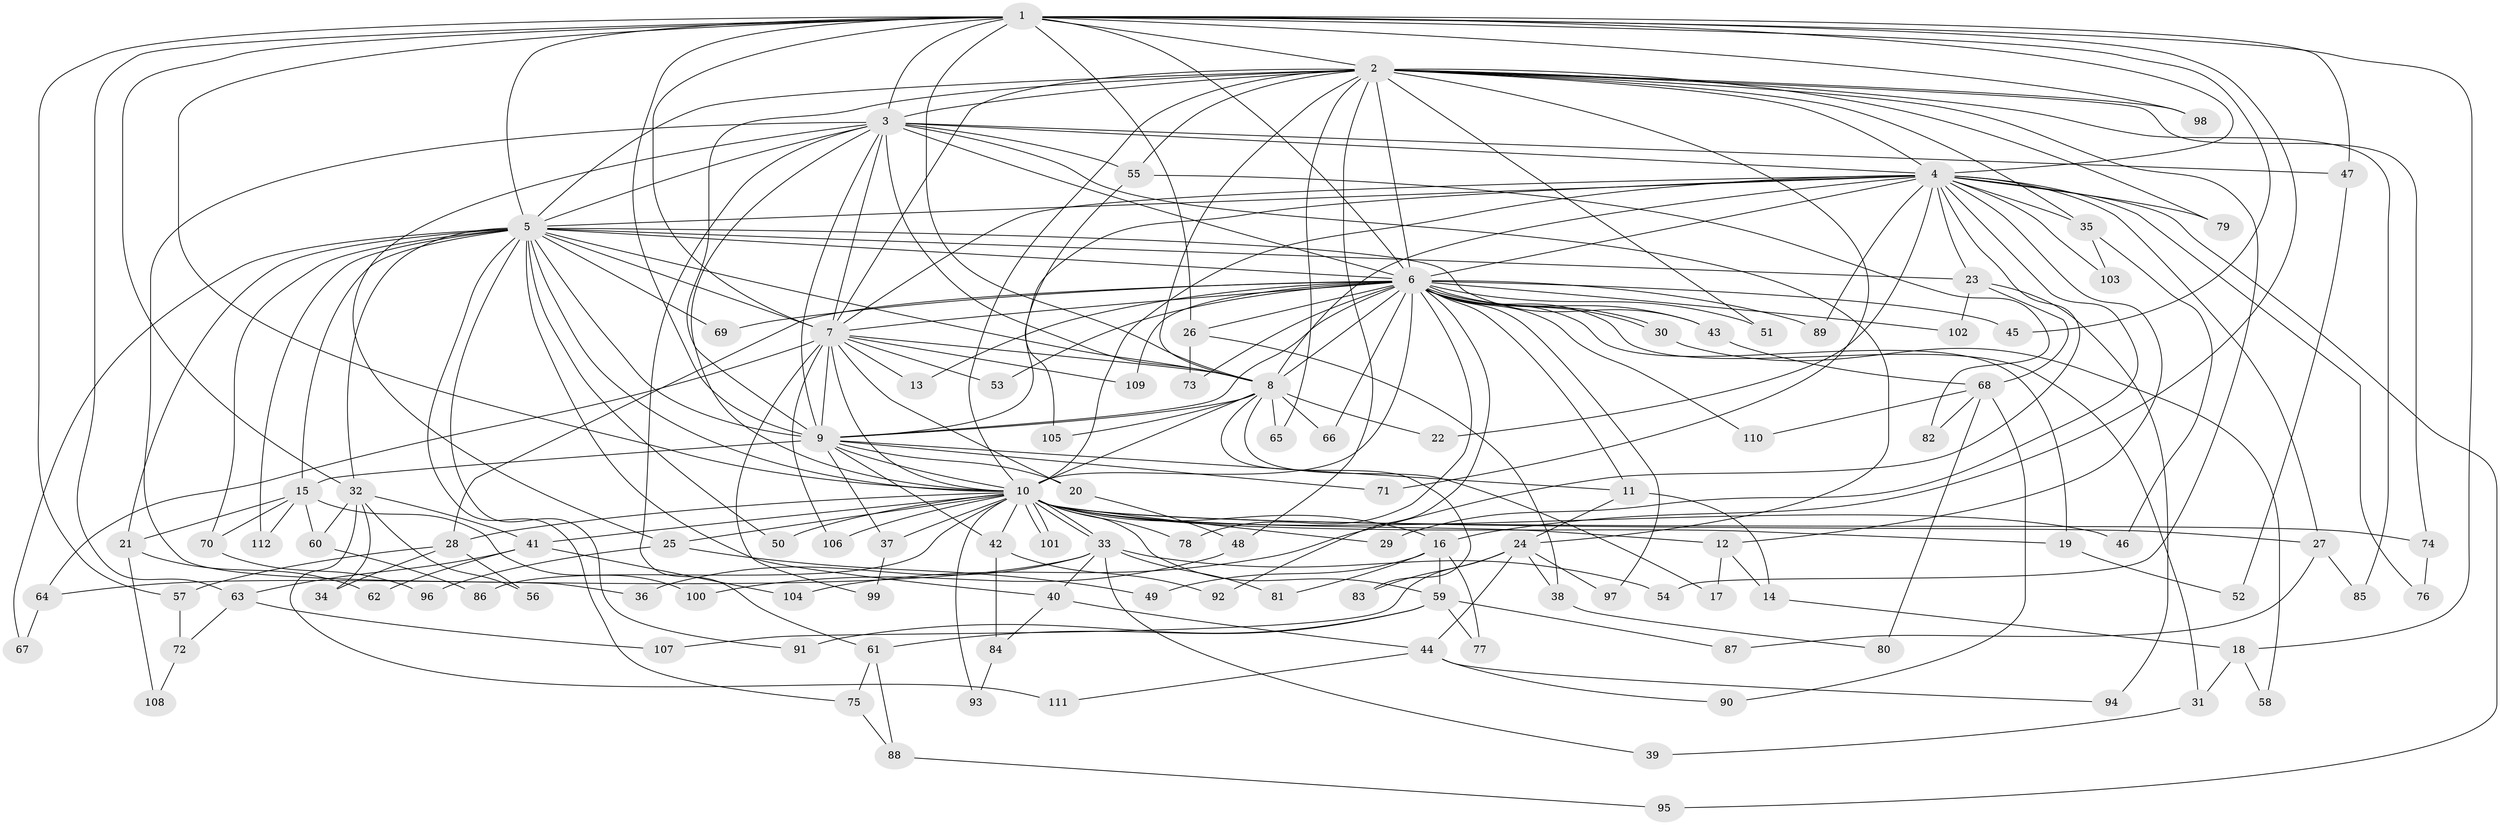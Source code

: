 // coarse degree distribution, {17: 0.011904761904761904, 24: 0.011904761904761904, 14: 0.011904761904761904, 18: 0.011904761904761904, 21: 0.011904761904761904, 33: 0.011904761904761904, 13: 0.011904761904761904, 31: 0.011904761904761904, 8: 0.023809523809523808, 4: 0.08333333333333333, 2: 0.4880952380952381, 3: 0.20238095238095238, 7: 0.023809523809523808, 5: 0.05952380952380952, 6: 0.011904761904761904, 1: 0.011904761904761904}
// Generated by graph-tools (version 1.1) at 2025/41/03/06/25 10:41:40]
// undirected, 112 vertices, 249 edges
graph export_dot {
graph [start="1"]
  node [color=gray90,style=filled];
  1;
  2;
  3;
  4;
  5;
  6;
  7;
  8;
  9;
  10;
  11;
  12;
  13;
  14;
  15;
  16;
  17;
  18;
  19;
  20;
  21;
  22;
  23;
  24;
  25;
  26;
  27;
  28;
  29;
  30;
  31;
  32;
  33;
  34;
  35;
  36;
  37;
  38;
  39;
  40;
  41;
  42;
  43;
  44;
  45;
  46;
  47;
  48;
  49;
  50;
  51;
  52;
  53;
  54;
  55;
  56;
  57;
  58;
  59;
  60;
  61;
  62;
  63;
  64;
  65;
  66;
  67;
  68;
  69;
  70;
  71;
  72;
  73;
  74;
  75;
  76;
  77;
  78;
  79;
  80;
  81;
  82;
  83;
  84;
  85;
  86;
  87;
  88;
  89;
  90;
  91;
  92;
  93;
  94;
  95;
  96;
  97;
  98;
  99;
  100;
  101;
  102;
  103;
  104;
  105;
  106;
  107;
  108;
  109;
  110;
  111;
  112;
  1 -- 2;
  1 -- 3;
  1 -- 4;
  1 -- 5;
  1 -- 6;
  1 -- 7;
  1 -- 8;
  1 -- 9;
  1 -- 10;
  1 -- 16;
  1 -- 18;
  1 -- 26;
  1 -- 32;
  1 -- 45;
  1 -- 47;
  1 -- 57;
  1 -- 63;
  1 -- 98;
  2 -- 3;
  2 -- 4;
  2 -- 5;
  2 -- 6;
  2 -- 7;
  2 -- 8;
  2 -- 9;
  2 -- 10;
  2 -- 35;
  2 -- 48;
  2 -- 51;
  2 -- 54;
  2 -- 55;
  2 -- 65;
  2 -- 71;
  2 -- 74;
  2 -- 79;
  2 -- 85;
  2 -- 98;
  3 -- 4;
  3 -- 5;
  3 -- 6;
  3 -- 7;
  3 -- 8;
  3 -- 9;
  3 -- 10;
  3 -- 24;
  3 -- 25;
  3 -- 36;
  3 -- 47;
  3 -- 55;
  3 -- 61;
  4 -- 5;
  4 -- 6;
  4 -- 7;
  4 -- 8;
  4 -- 9;
  4 -- 10;
  4 -- 12;
  4 -- 22;
  4 -- 23;
  4 -- 27;
  4 -- 29;
  4 -- 35;
  4 -- 76;
  4 -- 79;
  4 -- 89;
  4 -- 95;
  4 -- 103;
  4 -- 104;
  5 -- 6;
  5 -- 7;
  5 -- 8;
  5 -- 9;
  5 -- 10;
  5 -- 15;
  5 -- 21;
  5 -- 23;
  5 -- 32;
  5 -- 40;
  5 -- 43;
  5 -- 50;
  5 -- 67;
  5 -- 69;
  5 -- 70;
  5 -- 75;
  5 -- 91;
  5 -- 112;
  6 -- 7;
  6 -- 8;
  6 -- 9;
  6 -- 10;
  6 -- 11;
  6 -- 13;
  6 -- 19;
  6 -- 26;
  6 -- 28;
  6 -- 30;
  6 -- 30;
  6 -- 31;
  6 -- 43;
  6 -- 45;
  6 -- 51;
  6 -- 53;
  6 -- 66;
  6 -- 69;
  6 -- 73;
  6 -- 78;
  6 -- 89;
  6 -- 92;
  6 -- 97;
  6 -- 102;
  6 -- 109;
  6 -- 110;
  7 -- 8;
  7 -- 9;
  7 -- 10;
  7 -- 13;
  7 -- 20;
  7 -- 53;
  7 -- 64;
  7 -- 99;
  7 -- 106;
  7 -- 109;
  8 -- 9;
  8 -- 10;
  8 -- 17;
  8 -- 22;
  8 -- 65;
  8 -- 66;
  8 -- 83;
  8 -- 105;
  9 -- 10;
  9 -- 11;
  9 -- 15;
  9 -- 20;
  9 -- 37;
  9 -- 42;
  9 -- 71;
  10 -- 12;
  10 -- 16;
  10 -- 19;
  10 -- 25;
  10 -- 27;
  10 -- 28;
  10 -- 29;
  10 -- 33;
  10 -- 33;
  10 -- 37;
  10 -- 41;
  10 -- 42;
  10 -- 46;
  10 -- 50;
  10 -- 59;
  10 -- 74;
  10 -- 78;
  10 -- 86;
  10 -- 93;
  10 -- 101;
  10 -- 101;
  10 -- 106;
  11 -- 14;
  11 -- 24;
  12 -- 14;
  12 -- 17;
  14 -- 18;
  15 -- 21;
  15 -- 60;
  15 -- 70;
  15 -- 100;
  15 -- 112;
  16 -- 49;
  16 -- 59;
  16 -- 77;
  16 -- 81;
  18 -- 31;
  18 -- 58;
  19 -- 52;
  20 -- 48;
  21 -- 62;
  21 -- 108;
  23 -- 68;
  23 -- 94;
  23 -- 102;
  24 -- 38;
  24 -- 44;
  24 -- 83;
  24 -- 97;
  24 -- 107;
  25 -- 49;
  25 -- 96;
  26 -- 38;
  26 -- 73;
  27 -- 85;
  27 -- 87;
  28 -- 34;
  28 -- 56;
  28 -- 57;
  30 -- 58;
  31 -- 39;
  32 -- 34;
  32 -- 41;
  32 -- 56;
  32 -- 60;
  32 -- 111;
  33 -- 36;
  33 -- 39;
  33 -- 40;
  33 -- 54;
  33 -- 64;
  33 -- 81;
  35 -- 46;
  35 -- 103;
  37 -- 99;
  38 -- 80;
  40 -- 44;
  40 -- 84;
  41 -- 62;
  41 -- 63;
  41 -- 104;
  42 -- 84;
  42 -- 92;
  43 -- 68;
  44 -- 90;
  44 -- 94;
  44 -- 111;
  47 -- 52;
  48 -- 100;
  55 -- 82;
  55 -- 105;
  57 -- 72;
  59 -- 61;
  59 -- 77;
  59 -- 87;
  59 -- 91;
  60 -- 86;
  61 -- 75;
  61 -- 88;
  63 -- 72;
  63 -- 107;
  64 -- 67;
  68 -- 80;
  68 -- 82;
  68 -- 90;
  68 -- 110;
  70 -- 96;
  72 -- 108;
  74 -- 76;
  75 -- 88;
  84 -- 93;
  88 -- 95;
}
